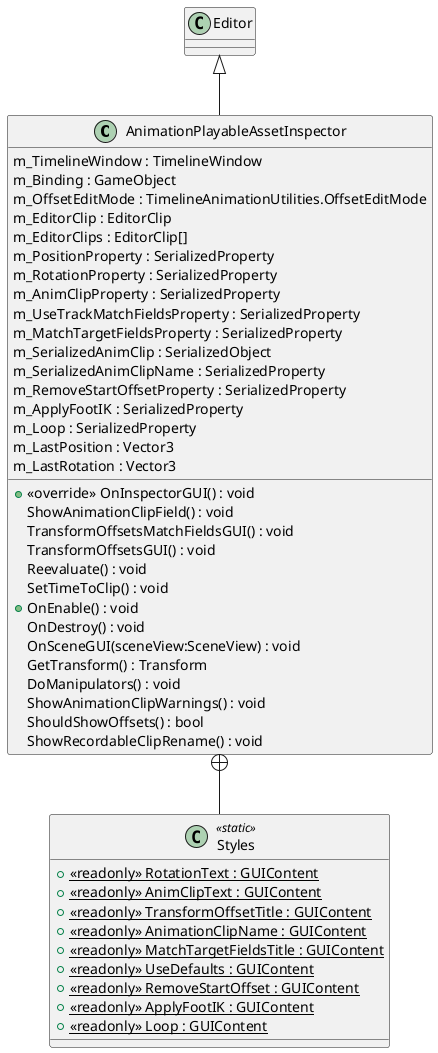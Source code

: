 @startuml
class AnimationPlayableAssetInspector {
    m_TimelineWindow : TimelineWindow
    m_Binding : GameObject
    m_OffsetEditMode : TimelineAnimationUtilities.OffsetEditMode
    m_EditorClip : EditorClip
    m_EditorClips : EditorClip[]
    m_PositionProperty : SerializedProperty
    m_RotationProperty : SerializedProperty
    m_AnimClipProperty : SerializedProperty
    m_UseTrackMatchFieldsProperty : SerializedProperty
    m_MatchTargetFieldsProperty : SerializedProperty
    m_SerializedAnimClip : SerializedObject
    m_SerializedAnimClipName : SerializedProperty
    m_RemoveStartOffsetProperty : SerializedProperty
    m_ApplyFootIK : SerializedProperty
    m_Loop : SerializedProperty
    m_LastPosition : Vector3
    m_LastRotation : Vector3
    + <<override>> OnInspectorGUI() : void
    ShowAnimationClipField() : void
    TransformOffsetsMatchFieldsGUI() : void
    TransformOffsetsGUI() : void
    Reevaluate() : void
    SetTimeToClip() : void
    + OnEnable() : void
    OnDestroy() : void
    OnSceneGUI(sceneView:SceneView) : void
    GetTransform() : Transform
    DoManipulators() : void
    ShowAnimationClipWarnings() : void
    ShouldShowOffsets() : bool
    ShowRecordableClipRename() : void
}
class Styles <<static>> {
    + {static} <<readonly>> RotationText : GUIContent
    + {static} <<readonly>> AnimClipText : GUIContent
    + {static} <<readonly>> TransformOffsetTitle : GUIContent
    + {static} <<readonly>> AnimationClipName : GUIContent
    + {static} <<readonly>> MatchTargetFieldsTitle : GUIContent
    + {static} <<readonly>> UseDefaults : GUIContent
    + {static} <<readonly>> RemoveStartOffset : GUIContent
    + {static} <<readonly>> ApplyFootIK : GUIContent
    + {static} <<readonly>> Loop : GUIContent
}
Editor <|-- AnimationPlayableAssetInspector
AnimationPlayableAssetInspector +-- Styles
@enduml

